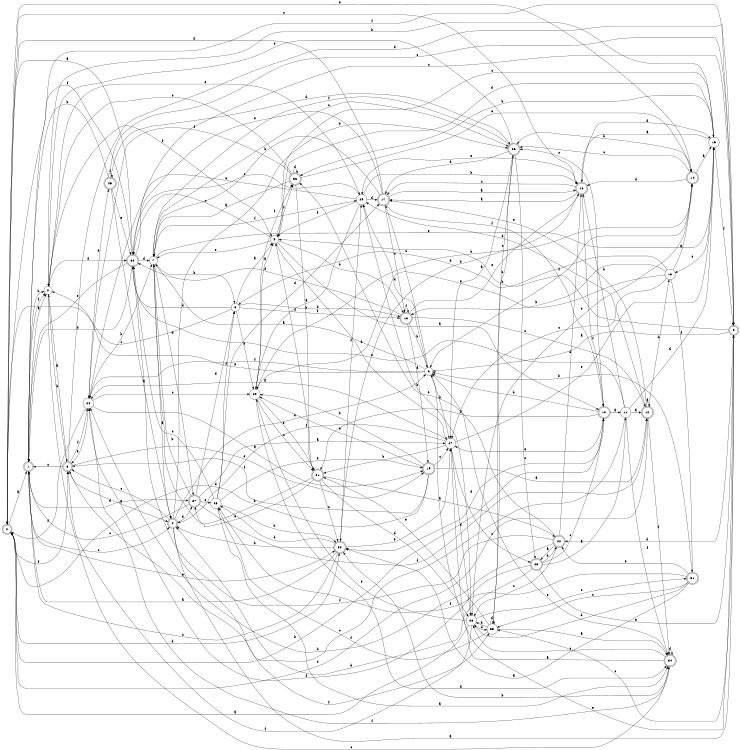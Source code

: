 digraph n31_3 {
__start0 [label="" shape="none"];

rankdir=LR;
size="8,5";

s0 [style="rounded,filled", color="black", fillcolor="white" shape="doublecircle", label="0"];
s1 [style="rounded,filled", color="black", fillcolor="white" shape="doublecircle", label="1"];
s2 [style="filled", color="black", fillcolor="white" shape="circle", label="2"];
s3 [style="rounded,filled", color="black", fillcolor="white" shape="doublecircle", label="3"];
s4 [style="rounded,filled", color="black", fillcolor="white" shape="doublecircle", label="4"];
s5 [style="rounded,filled", color="black", fillcolor="white" shape="doublecircle", label="5"];
s6 [style="filled", color="black", fillcolor="white" shape="circle", label="6"];
s7 [style="filled", color="black", fillcolor="white" shape="circle", label="7"];
s8 [style="filled", color="black", fillcolor="white" shape="circle", label="8"];
s9 [style="filled", color="black", fillcolor="white" shape="circle", label="9"];
s10 [style="rounded,filled", color="black", fillcolor="white" shape="doublecircle", label="10"];
s11 [style="filled", color="black", fillcolor="white" shape="circle", label="11"];
s12 [style="rounded,filled", color="black", fillcolor="white" shape="doublecircle", label="12"];
s13 [style="filled", color="black", fillcolor="white" shape="circle", label="13"];
s14 [style="rounded,filled", color="black", fillcolor="white" shape="doublecircle", label="14"];
s15 [style="filled", color="black", fillcolor="white" shape="circle", label="15"];
s16 [style="rounded,filled", color="black", fillcolor="white" shape="doublecircle", label="16"];
s17 [style="rounded,filled", color="black", fillcolor="white" shape="doublecircle", label="17"];
s18 [style="rounded,filled", color="black", fillcolor="white" shape="doublecircle", label="18"];
s19 [style="rounded,filled", color="black", fillcolor="white" shape="doublecircle", label="19"];
s20 [style="filled", color="black", fillcolor="white" shape="circle", label="20"];
s21 [style="rounded,filled", color="black", fillcolor="white" shape="doublecircle", label="21"];
s22 [style="rounded,filled", color="black", fillcolor="white" shape="doublecircle", label="22"];
s23 [style="rounded,filled", color="black", fillcolor="white" shape="doublecircle", label="23"];
s24 [style="filled", color="black", fillcolor="white" shape="circle", label="24"];
s25 [style="rounded,filled", color="black", fillcolor="white" shape="doublecircle", label="25"];
s26 [style="rounded,filled", color="black", fillcolor="white" shape="doublecircle", label="26"];
s27 [style="filled", color="black", fillcolor="white" shape="circle", label="27"];
s28 [style="filled", color="black", fillcolor="white" shape="circle", label="28"];
s29 [style="filled", color="black", fillcolor="white" shape="circle", label="29"];
s30 [style="rounded,filled", color="black", fillcolor="white" shape="doublecircle", label="30"];
s31 [style="rounded,filled", color="black", fillcolor="white" shape="doublecircle", label="31"];
s32 [style="rounded,filled", color="black", fillcolor="white" shape="doublecircle", label="32"];
s33 [style="filled", color="black", fillcolor="white" shape="circle", label="33"];
s34 [style="rounded,filled", color="black", fillcolor="white" shape="doublecircle", label="34"];
s35 [style="filled", color="black", fillcolor="white" shape="circle", label="35"];
s36 [style="rounded,filled", color="black", fillcolor="white" shape="doublecircle", label="36"];
s37 [style="rounded,filled", color="black", fillcolor="white" shape="doublecircle", label="37"];
s0 -> s1 [label="a"];
s0 -> s10 [label="b"];
s0 -> s16 [label="c"];
s0 -> s32 [label="d"];
s0 -> s14 [label="e"];
s0 -> s3 [label="f"];
s1 -> s2 [label="a"];
s1 -> s2 [label="b"];
s1 -> s4 [label="c"];
s1 -> s37 [label="d"];
s1 -> s32 [label="e"];
s1 -> s2 [label="f"];
s2 -> s3 [label="a"];
s2 -> s15 [label="b"];
s2 -> s34 [label="c"];
s2 -> s30 [label="d"];
s2 -> s29 [label="e"];
s2 -> s9 [label="f"];
s3 -> s4 [label="a"];
s3 -> s2 [label="b"];
s3 -> s1 [label="c"];
s3 -> s5 [label="d"];
s3 -> s19 [label="e"];
s3 -> s24 [label="f"];
s4 -> s5 [label="a"];
s4 -> s26 [label="b"];
s4 -> s3 [label="c"];
s4 -> s37 [label="d"];
s4 -> s6 [label="e"];
s4 -> s35 [label="f"];
s5 -> s6 [label="a"];
s5 -> s9 [label="b"];
s5 -> s35 [label="c"];
s5 -> s22 [label="d"];
s5 -> s27 [label="e"];
s5 -> s1 [label="f"];
s6 -> s7 [label="a"];
s6 -> s27 [label="b"];
s6 -> s17 [label="c"];
s6 -> s29 [label="d"];
s6 -> s2 [label="e"];
s6 -> s24 [label="f"];
s7 -> s4 [label="a"];
s7 -> s8 [label="b"];
s7 -> s26 [label="c"];
s7 -> s37 [label="d"];
s7 -> s15 [label="e"];
s7 -> s29 [label="f"];
s8 -> s9 [label="a"];
s8 -> s18 [label="b"];
s8 -> s0 [label="c"];
s8 -> s30 [label="d"];
s8 -> s20 [label="e"];
s8 -> s18 [label="f"];
s9 -> s10 [label="a"];
s9 -> s18 [label="b"];
s9 -> s30 [label="c"];
s9 -> s27 [label="d"];
s9 -> s7 [label="e"];
s9 -> s36 [label="f"];
s10 -> s11 [label="a"];
s10 -> s6 [label="b"];
s10 -> s26 [label="c"];
s10 -> s32 [label="d"];
s10 -> s27 [label="e"];
s10 -> s21 [label="f"];
s11 -> s12 [label="a"];
s11 -> s16 [label="b"];
s11 -> s3 [label="c"];
s11 -> s15 [label="d"];
s11 -> s30 [label="e"];
s11 -> s34 [label="f"];
s12 -> s12 [label="a"];
s12 -> s13 [label="b"];
s12 -> s0 [label="c"];
s12 -> s29 [label="d"];
s12 -> s17 [label="e"];
s12 -> s34 [label="f"];
s13 -> s14 [label="a"];
s13 -> s18 [label="b"];
s13 -> s27 [label="c"];
s13 -> s8 [label="d"];
s13 -> s20 [label="e"];
s13 -> s31 [label="f"];
s14 -> s15 [label="a"];
s14 -> s26 [label="b"];
s14 -> s26 [label="c"];
s14 -> s16 [label="d"];
s14 -> s28 [label="e"];
s14 -> s6 [label="f"];
s15 -> s16 [label="a"];
s15 -> s36 [label="b"];
s15 -> s9 [label="c"];
s15 -> s9 [label="d"];
s15 -> s13 [label="e"];
s15 -> s5 [label="f"];
s16 -> s17 [label="a"];
s16 -> s32 [label="b"];
s16 -> s17 [label="c"];
s16 -> s15 [label="d"];
s16 -> s29 [label="e"];
s16 -> s10 [label="f"];
s17 -> s16 [label="a"];
s17 -> s7 [label="b"];
s17 -> s18 [label="c"];
s17 -> s0 [label="d"];
s17 -> s30 [label="e"];
s17 -> s10 [label="f"];
s18 -> s19 [label="a"];
s18 -> s6 [label="b"];
s18 -> s12 [label="c"];
s18 -> s30 [label="d"];
s18 -> s16 [label="e"];
s18 -> s18 [label="f"];
s19 -> s12 [label="a"];
s19 -> s20 [label="b"];
s19 -> s27 [label="c"];
s19 -> s0 [label="d"];
s19 -> s20 [label="e"];
s19 -> s3 [label="f"];
s20 -> s9 [label="a"];
s20 -> s14 [label="b"];
s20 -> s21 [label="c"];
s20 -> s34 [label="d"];
s20 -> s21 [label="e"];
s20 -> s36 [label="f"];
s21 -> s22 [label="a"];
s21 -> s37 [label="b"];
s21 -> s32 [label="c"];
s21 -> s28 [label="d"];
s21 -> s7 [label="e"];
s21 -> s9 [label="f"];
s22 -> s23 [label="a"];
s22 -> s24 [label="b"];
s22 -> s28 [label="c"];
s22 -> s16 [label="d"];
s22 -> s36 [label="e"];
s22 -> s30 [label="f"];
s23 -> s11 [label="a"];
s23 -> s4 [label="b"];
s23 -> s10 [label="c"];
s23 -> s22 [label="d"];
s23 -> s5 [label="e"];
s23 -> s24 [label="f"];
s24 -> s19 [label="a"];
s24 -> s7 [label="b"];
s24 -> s20 [label="c"];
s24 -> s25 [label="d"];
s24 -> s3 [label="e"];
s24 -> s0 [label="f"];
s25 -> s4 [label="a"];
s25 -> s1 [label="b"];
s25 -> s5 [label="c"];
s25 -> s26 [label="d"];
s25 -> s30 [label="e"];
s25 -> s25 [label="f"];
s26 -> s27 [label="a"];
s26 -> s35 [label="b"];
s26 -> s23 [label="c"];
s26 -> s17 [label="d"];
s26 -> s2 [label="e"];
s26 -> s7 [label="f"];
s27 -> s24 [label="a"];
s27 -> s21 [label="b"];
s27 -> s23 [label="c"];
s27 -> s28 [label="d"];
s27 -> s15 [label="e"];
s27 -> s4 [label="f"];
s28 -> s0 [label="a"];
s28 -> s29 [label="b"];
s28 -> s31 [label="c"];
s28 -> s35 [label="d"];
s28 -> s20 [label="e"];
s28 -> s3 [label="f"];
s29 -> s20 [label="a"];
s29 -> s16 [label="b"];
s29 -> s30 [label="c"];
s29 -> s17 [label="d"];
s29 -> s24 [label="e"];
s29 -> s9 [label="f"];
s30 -> s0 [label="a"];
s30 -> s1 [label="b"];
s30 -> s5 [label="c"];
s30 -> s7 [label="d"];
s30 -> s1 [label="e"];
s30 -> s0 [label="f"];
s31 -> s32 [label="a"];
s31 -> s6 [label="b"];
s31 -> s35 [label="c"];
s31 -> s28 [label="d"];
s31 -> s22 [label="e"];
s31 -> s33 [label="f"];
s32 -> s1 [label="a"];
s32 -> s4 [label="b"];
s32 -> s1 [label="c"];
s32 -> s33 [label="d"];
s32 -> s27 [label="e"];
s32 -> s29 [label="f"];
s33 -> s34 [label="a"];
s33 -> s32 [label="b"];
s33 -> s30 [label="c"];
s33 -> s17 [label="d"];
s33 -> s19 [label="e"];
s33 -> s8 [label="f"];
s34 -> s6 [label="a"];
s34 -> s32 [label="b"];
s34 -> s28 [label="c"];
s34 -> s34 [label="d"];
s34 -> s6 [label="e"];
s34 -> s24 [label="f"];
s35 -> s34 [label="a"];
s35 -> s28 [label="b"];
s35 -> s26 [label="c"];
s35 -> s35 [label="d"];
s35 -> s21 [label="e"];
s35 -> s33 [label="f"];
s36 -> s7 [label="a"];
s36 -> s21 [label="b"];
s36 -> s2 [label="c"];
s36 -> s36 [label="d"];
s36 -> s14 [label="e"];
s36 -> s24 [label="f"];
s37 -> s27 [label="a"];
s37 -> s7 [label="b"];
s37 -> s1 [label="c"];
s37 -> s8 [label="d"];
s37 -> s33 [label="e"];
s37 -> s12 [label="f"];

}